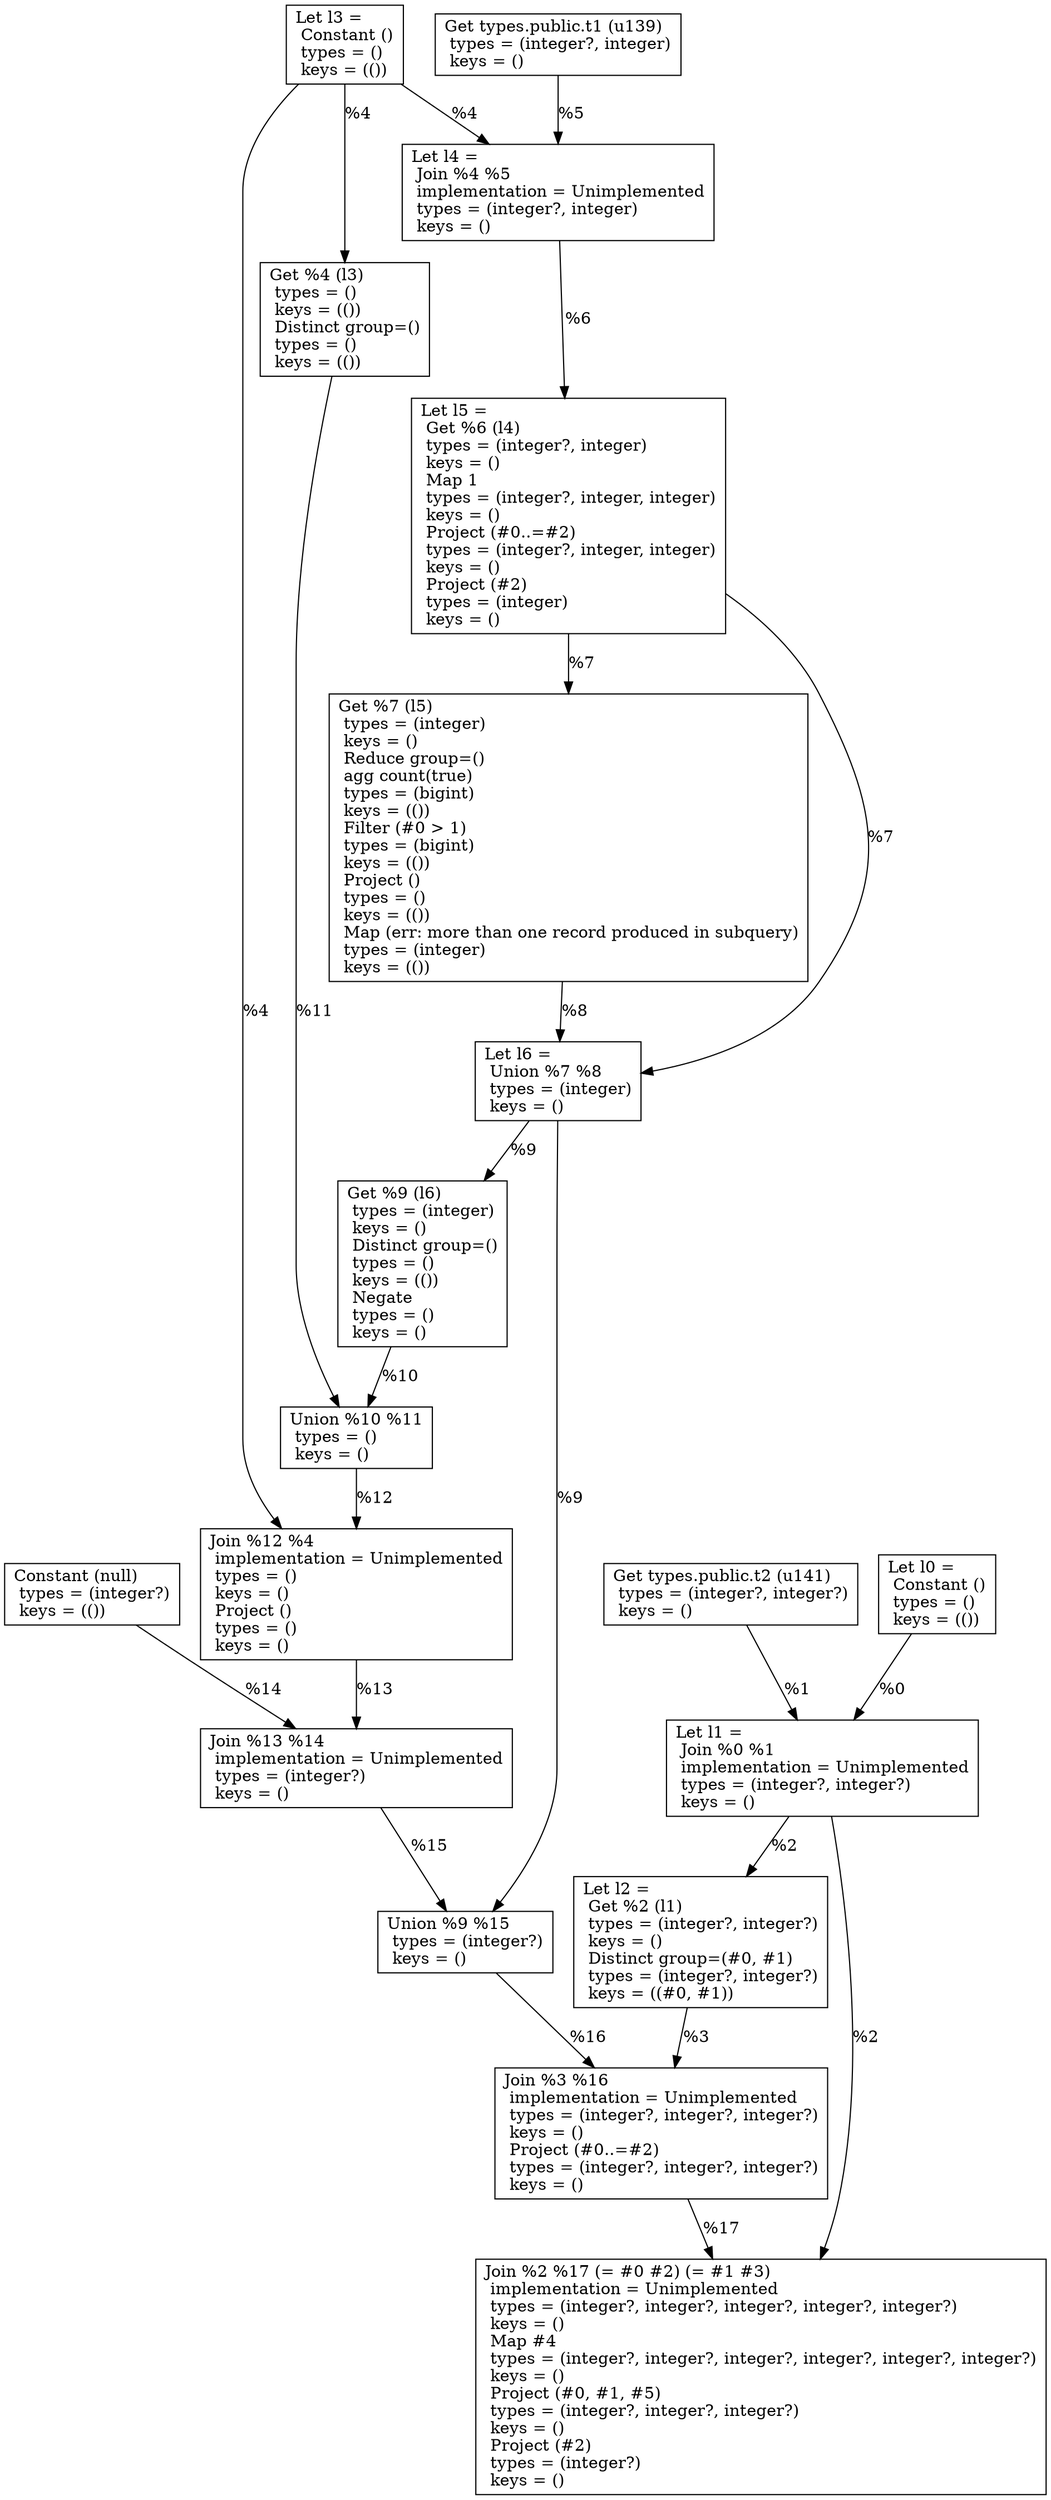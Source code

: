 digraph G {
    node0 [shape = record, label="Let l0 =\l Constant ()\l  types = ()\l  keys = (())\l"]
    node1 [shape = record, label=" Get types.public.t2 (u141)\l  types = (integer?, integer?)\l  keys = ()\l"]
    node2 [shape = record, label="Let l1 =\l Join %0 %1\l  implementation = Unimplemented\l  types = (integer?, integer?)\l  keys = ()\l"]
    node3 [shape = record, label="Let l2 =\l Get %2 (l1)\l  types = (integer?, integer?)\l  keys = ()\l Distinct group=(#0, #1)\l  types = (integer?, integer?)\l  keys = ((#0, #1))\l"]
    node4 [shape = record, label="Let l3 =\l Constant ()\l  types = ()\l  keys = (())\l"]
    node5 [shape = record, label=" Get types.public.t1 (u139)\l  types = (integer?, integer)\l  keys = ()\l"]
    node6 [shape = record, label="Let l4 =\l Join %4 %5\l  implementation = Unimplemented\l  types = (integer?, integer)\l  keys = ()\l"]
    node7 [shape = record, label="Let l5 =\l Get %6 (l4)\l  types = (integer?, integer)\l  keys = ()\l Map 1\l  types = (integer?, integer, integer)\l  keys = ()\l Project (#0..=#2)\l  types = (integer?, integer, integer)\l  keys = ()\l Project (#2)\l  types = (integer)\l  keys = ()\l"]
    node8 [shape = record, label=" Get %7 (l5)\l  types = (integer)\l  keys = ()\l Reduce group=()\l  agg count(true)\l  types = (bigint)\l  keys = (())\l Filter (#0 \> 1)\l  types = (bigint)\l  keys = (())\l Project ()\l  types = ()\l  keys = (())\l Map (err: more than one record produced in subquery)\l  types = (integer)\l  keys = (())\l"]
    node9 [shape = record, label="Let l6 =\l Union %7 %8\l  types = (integer)\l  keys = ()\l"]
    node10 [shape = record, label=" Get %9 (l6)\l  types = (integer)\l  keys = ()\l Distinct group=()\l  types = ()\l  keys = (())\l Negate\l  types = ()\l  keys = ()\l"]
    node11 [shape = record, label=" Get %4 (l3)\l  types = ()\l  keys = (())\l Distinct group=()\l  types = ()\l  keys = (())\l"]
    node12 [shape = record, label=" Union %10 %11\l  types = ()\l  keys = ()\l"]
    node13 [shape = record, label=" Join %12 %4\l  implementation = Unimplemented\l  types = ()\l  keys = ()\l Project ()\l  types = ()\l  keys = ()\l"]
    node14 [shape = record, label=" Constant (null)\l  types = (integer?)\l  keys = (())\l"]
    node15 [shape = record, label=" Join %13 %14\l  implementation = Unimplemented\l  types = (integer?)\l  keys = ()\l"]
    node16 [shape = record, label=" Union %9 %15\l  types = (integer?)\l  keys = ()\l"]
    node17 [shape = record, label=" Join %3 %16\l  implementation = Unimplemented\l  types = (integer?, integer?, integer?)\l  keys = ()\l Project (#0..=#2)\l  types = (integer?, integer?, integer?)\l  keys = ()\l"]
    node18 [shape = record, label=" Join %2 %17 (= #0 #2) (= #1 #3)\l  implementation = Unimplemented\l  types = (integer?, integer?, integer?, integer?, integer?)\l  keys = ()\l Map #4\l  types = (integer?, integer?, integer?, integer?, integer?, integer?)\l  keys = ()\l Project (#0, #1, #5)\l  types = (integer?, integer?, integer?)\l  keys = ()\l Project (#2)\l  types = (integer?)\l  keys = ()\l"]
    node8 -> node9 [label = "%8\l"]
    node13 -> node15 [label = "%13\l"]
    node11 -> node12 [label = "%11\l"]
    node4 -> node6 [label = "%4\l"]
    node10 -> node12 [label = "%10\l"]
    node12 -> node13 [label = "%12\l"]
    node7 -> node8 [label = "%7\l"]
    node6 -> node7 [label = "%6\l"]
    node14 -> node15 [label = "%14\l"]
    node3 -> node17 [label = "%3\l"]
    node2 -> node18 [label = "%2\l"]
    node9 -> node10 [label = "%9\l"]
    node4 -> node11 [label = "%4\l"]
    node7 -> node9 [label = "%7\l"]
    node4 -> node13 [label = "%4\l"]
    node5 -> node6 [label = "%5\l"]
    node17 -> node18 [label = "%17\l"]
    node15 -> node16 [label = "%15\l"]
    node1 -> node2 [label = "%1\l"]
    node16 -> node17 [label = "%16\l"]
    node9 -> node16 [label = "%9\l"]
    node0 -> node2 [label = "%0\l"]
    node2 -> node3 [label = "%2\l"]
}
